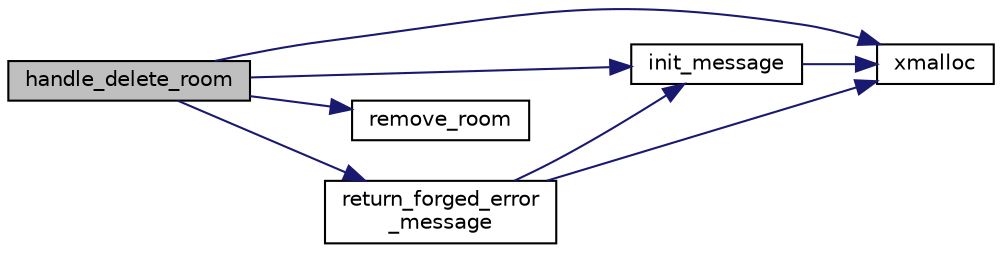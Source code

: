 digraph "handle_delete_room"
{
 // LATEX_PDF_SIZE
  edge [fontname="Helvetica",fontsize="10",labelfontname="Helvetica",labelfontsize="10"];
  node [fontname="Helvetica",fontsize="10",shape=record];
  rankdir="LR";
  Node1 [label="handle_delete_room",height=0.2,width=0.4,color="black", fillcolor="grey75", style="filled", fontcolor="black",tooltip=" "];
  Node1 -> Node2 [color="midnightblue",fontsize="10",style="solid",fontname="Helvetica"];
  Node2 [label="init_message",height=0.2,width=0.4,color="black", fillcolor="white", style="filled",URL="$message_8h.html#a2949ade165d1040b2cb63f5d680f9914",tooltip="Initializes a struct message with the param status code affected."];
  Node2 -> Node3 [color="midnightblue",fontsize="10",style="solid",fontname="Helvetica"];
  Node3 [label="xmalloc",height=0.2,width=0.4,color="black", fillcolor="white", style="filled",URL="$epoll__server_2utils_2xalloc_8c.html#a42ccfa6fc49cc4ce90cc44cd05052490",tooltip="Malloc wrapper that exit on failure."];
  Node1 -> Node4 [color="midnightblue",fontsize="10",style="solid",fontname="Helvetica"];
  Node4 [label="remove_room",height=0.2,width=0.4,color="black", fillcolor="white", style="filled",URL="$room_8h.html#a27230e0744e03e415bcdbc12f2e51b91",tooltip="Remove the room room from the linked list room."];
  Node1 -> Node5 [color="midnightblue",fontsize="10",style="solid",fontname="Helvetica"];
  Node5 [label="return_forged_error\l_message",height=0.2,width=0.4,color="black", fillcolor="white", style="filled",URL="$room_8h.html#a825bfb2ee2461c67436b4ab82b4b93d4",tooltip=" "];
  Node5 -> Node2 [color="midnightblue",fontsize="10",style="solid",fontname="Helvetica"];
  Node5 -> Node3 [color="midnightblue",fontsize="10",style="solid",fontname="Helvetica"];
  Node1 -> Node3 [color="midnightblue",fontsize="10",style="solid",fontname="Helvetica"];
}
